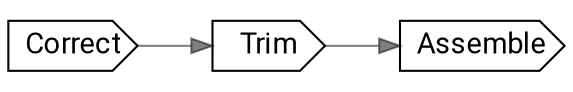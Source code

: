 // Canu
digraph {
	compound=true rankdir=LR
	node [fontname=Roboto]
	edge [color="#00000080"]
	"call-Correct" [label=Correct shape=cds]
	"call-Trim" [label=Trim shape=cds]
	"call-Assemble" [label=Assemble shape=cds]
	"call-Correct" -> "call-Trim"
	"call-Trim" -> "call-Assemble"
}
